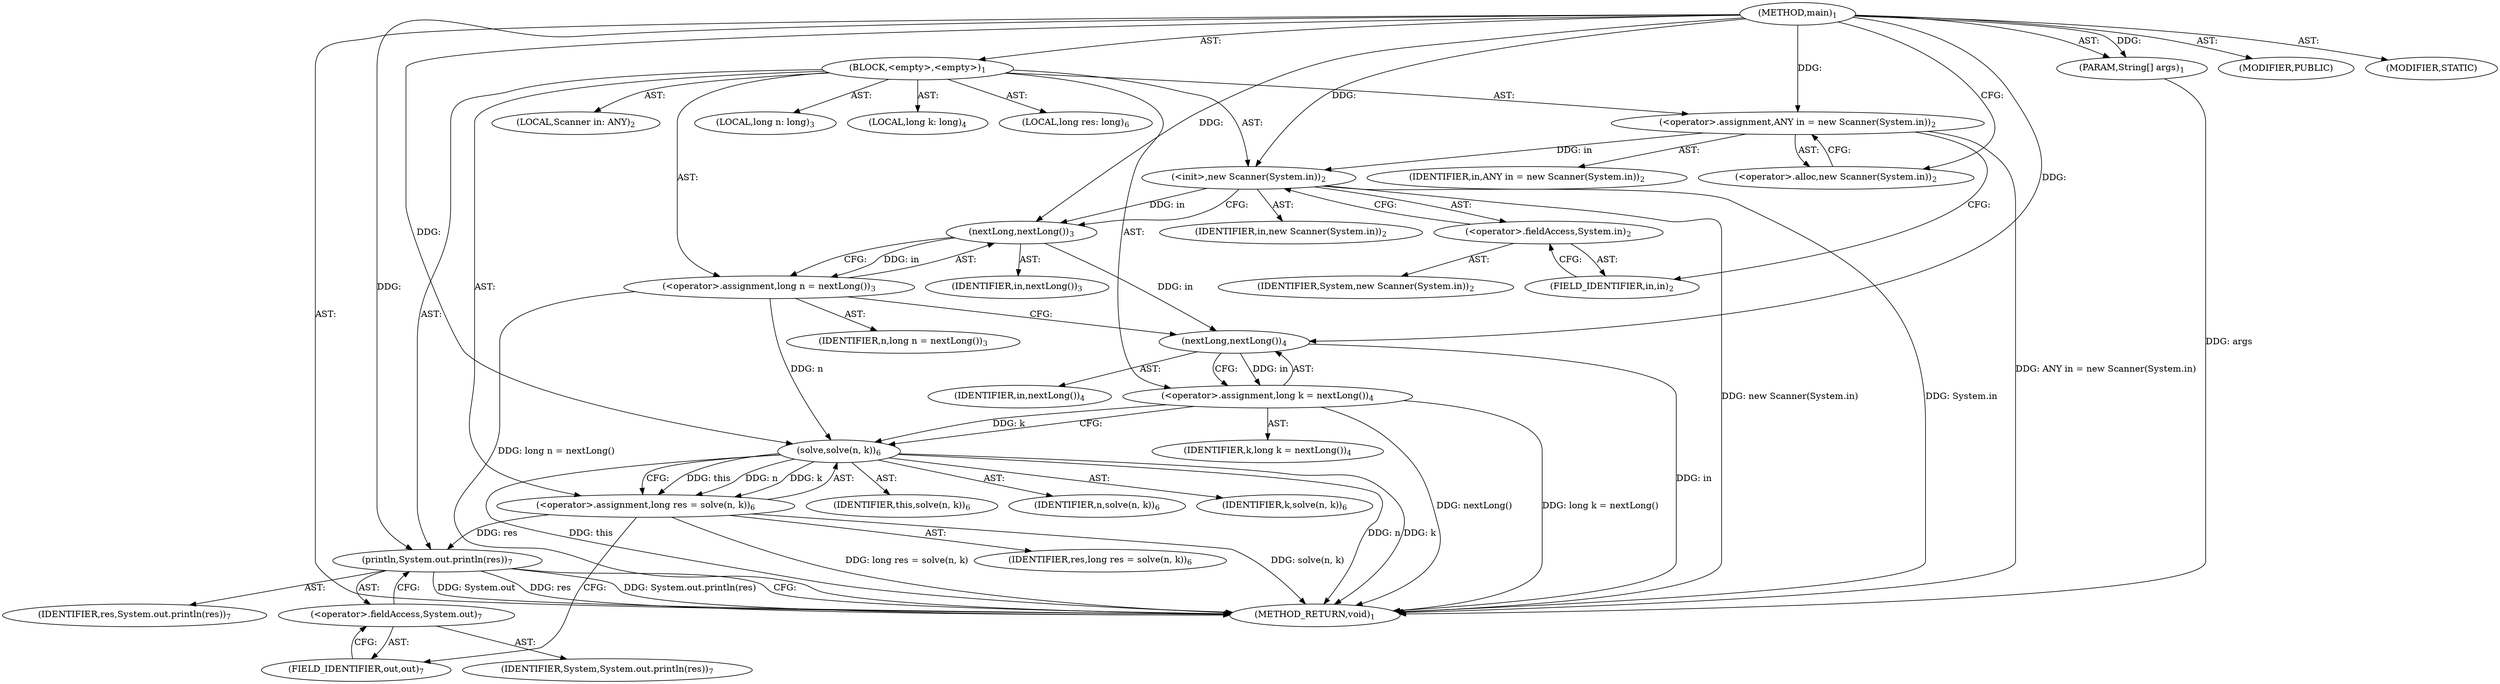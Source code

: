 digraph "main" {  
"19" [label = <(METHOD,main)<SUB>1</SUB>> ]
"20" [label = <(PARAM,String[] args)<SUB>1</SUB>> ]
"21" [label = <(BLOCK,&lt;empty&gt;,&lt;empty&gt;)<SUB>1</SUB>> ]
"4" [label = <(LOCAL,Scanner in: ANY)<SUB>2</SUB>> ]
"22" [label = <(&lt;operator&gt;.assignment,ANY in = new Scanner(System.in))<SUB>2</SUB>> ]
"23" [label = <(IDENTIFIER,in,ANY in = new Scanner(System.in))<SUB>2</SUB>> ]
"24" [label = <(&lt;operator&gt;.alloc,new Scanner(System.in))<SUB>2</SUB>> ]
"25" [label = <(&lt;init&gt;,new Scanner(System.in))<SUB>2</SUB>> ]
"3" [label = <(IDENTIFIER,in,new Scanner(System.in))<SUB>2</SUB>> ]
"26" [label = <(&lt;operator&gt;.fieldAccess,System.in)<SUB>2</SUB>> ]
"27" [label = <(IDENTIFIER,System,new Scanner(System.in))<SUB>2</SUB>> ]
"28" [label = <(FIELD_IDENTIFIER,in,in)<SUB>2</SUB>> ]
"29" [label = <(LOCAL,long n: long)<SUB>3</SUB>> ]
"30" [label = <(&lt;operator&gt;.assignment,long n = nextLong())<SUB>3</SUB>> ]
"31" [label = <(IDENTIFIER,n,long n = nextLong())<SUB>3</SUB>> ]
"32" [label = <(nextLong,nextLong())<SUB>3</SUB>> ]
"33" [label = <(IDENTIFIER,in,nextLong())<SUB>3</SUB>> ]
"34" [label = <(LOCAL,long k: long)<SUB>4</SUB>> ]
"35" [label = <(&lt;operator&gt;.assignment,long k = nextLong())<SUB>4</SUB>> ]
"36" [label = <(IDENTIFIER,k,long k = nextLong())<SUB>4</SUB>> ]
"37" [label = <(nextLong,nextLong())<SUB>4</SUB>> ]
"38" [label = <(IDENTIFIER,in,nextLong())<SUB>4</SUB>> ]
"39" [label = <(LOCAL,long res: long)<SUB>6</SUB>> ]
"40" [label = <(&lt;operator&gt;.assignment,long res = solve(n, k))<SUB>6</SUB>> ]
"41" [label = <(IDENTIFIER,res,long res = solve(n, k))<SUB>6</SUB>> ]
"42" [label = <(solve,solve(n, k))<SUB>6</SUB>> ]
"43" [label = <(IDENTIFIER,this,solve(n, k))<SUB>6</SUB>> ]
"44" [label = <(IDENTIFIER,n,solve(n, k))<SUB>6</SUB>> ]
"45" [label = <(IDENTIFIER,k,solve(n, k))<SUB>6</SUB>> ]
"46" [label = <(println,System.out.println(res))<SUB>7</SUB>> ]
"47" [label = <(&lt;operator&gt;.fieldAccess,System.out)<SUB>7</SUB>> ]
"48" [label = <(IDENTIFIER,System,System.out.println(res))<SUB>7</SUB>> ]
"49" [label = <(FIELD_IDENTIFIER,out,out)<SUB>7</SUB>> ]
"50" [label = <(IDENTIFIER,res,System.out.println(res))<SUB>7</SUB>> ]
"51" [label = <(MODIFIER,PUBLIC)> ]
"52" [label = <(MODIFIER,STATIC)> ]
"53" [label = <(METHOD_RETURN,void)<SUB>1</SUB>> ]
  "19" -> "20"  [ label = "AST: "] 
  "19" -> "21"  [ label = "AST: "] 
  "19" -> "51"  [ label = "AST: "] 
  "19" -> "52"  [ label = "AST: "] 
  "19" -> "53"  [ label = "AST: "] 
  "21" -> "4"  [ label = "AST: "] 
  "21" -> "22"  [ label = "AST: "] 
  "21" -> "25"  [ label = "AST: "] 
  "21" -> "29"  [ label = "AST: "] 
  "21" -> "30"  [ label = "AST: "] 
  "21" -> "34"  [ label = "AST: "] 
  "21" -> "35"  [ label = "AST: "] 
  "21" -> "39"  [ label = "AST: "] 
  "21" -> "40"  [ label = "AST: "] 
  "21" -> "46"  [ label = "AST: "] 
  "22" -> "23"  [ label = "AST: "] 
  "22" -> "24"  [ label = "AST: "] 
  "25" -> "3"  [ label = "AST: "] 
  "25" -> "26"  [ label = "AST: "] 
  "26" -> "27"  [ label = "AST: "] 
  "26" -> "28"  [ label = "AST: "] 
  "30" -> "31"  [ label = "AST: "] 
  "30" -> "32"  [ label = "AST: "] 
  "32" -> "33"  [ label = "AST: "] 
  "35" -> "36"  [ label = "AST: "] 
  "35" -> "37"  [ label = "AST: "] 
  "37" -> "38"  [ label = "AST: "] 
  "40" -> "41"  [ label = "AST: "] 
  "40" -> "42"  [ label = "AST: "] 
  "42" -> "43"  [ label = "AST: "] 
  "42" -> "44"  [ label = "AST: "] 
  "42" -> "45"  [ label = "AST: "] 
  "46" -> "47"  [ label = "AST: "] 
  "46" -> "50"  [ label = "AST: "] 
  "47" -> "48"  [ label = "AST: "] 
  "47" -> "49"  [ label = "AST: "] 
  "22" -> "28"  [ label = "CFG: "] 
  "25" -> "32"  [ label = "CFG: "] 
  "30" -> "37"  [ label = "CFG: "] 
  "35" -> "42"  [ label = "CFG: "] 
  "40" -> "49"  [ label = "CFG: "] 
  "46" -> "53"  [ label = "CFG: "] 
  "24" -> "22"  [ label = "CFG: "] 
  "26" -> "25"  [ label = "CFG: "] 
  "32" -> "30"  [ label = "CFG: "] 
  "37" -> "35"  [ label = "CFG: "] 
  "42" -> "40"  [ label = "CFG: "] 
  "47" -> "46"  [ label = "CFG: "] 
  "28" -> "26"  [ label = "CFG: "] 
  "49" -> "47"  [ label = "CFG: "] 
  "19" -> "24"  [ label = "CFG: "] 
  "20" -> "53"  [ label = "DDG: args"] 
  "22" -> "53"  [ label = "DDG: ANY in = new Scanner(System.in)"] 
  "25" -> "53"  [ label = "DDG: System.in"] 
  "25" -> "53"  [ label = "DDG: new Scanner(System.in)"] 
  "30" -> "53"  [ label = "DDG: long n = nextLong()"] 
  "37" -> "53"  [ label = "DDG: in"] 
  "35" -> "53"  [ label = "DDG: nextLong()"] 
  "35" -> "53"  [ label = "DDG: long k = nextLong()"] 
  "42" -> "53"  [ label = "DDG: n"] 
  "42" -> "53"  [ label = "DDG: k"] 
  "40" -> "53"  [ label = "DDG: solve(n, k)"] 
  "40" -> "53"  [ label = "DDG: long res = solve(n, k)"] 
  "46" -> "53"  [ label = "DDG: System.out"] 
  "46" -> "53"  [ label = "DDG: res"] 
  "46" -> "53"  [ label = "DDG: System.out.println(res)"] 
  "42" -> "53"  [ label = "DDG: this"] 
  "19" -> "20"  [ label = "DDG: "] 
  "19" -> "22"  [ label = "DDG: "] 
  "32" -> "30"  [ label = "DDG: in"] 
  "37" -> "35"  [ label = "DDG: in"] 
  "42" -> "40"  [ label = "DDG: this"] 
  "42" -> "40"  [ label = "DDG: n"] 
  "42" -> "40"  [ label = "DDG: k"] 
  "22" -> "25"  [ label = "DDG: in"] 
  "19" -> "25"  [ label = "DDG: "] 
  "40" -> "46"  [ label = "DDG: res"] 
  "19" -> "46"  [ label = "DDG: "] 
  "25" -> "32"  [ label = "DDG: in"] 
  "19" -> "32"  [ label = "DDG: "] 
  "32" -> "37"  [ label = "DDG: in"] 
  "19" -> "37"  [ label = "DDG: "] 
  "19" -> "42"  [ label = "DDG: "] 
  "30" -> "42"  [ label = "DDG: n"] 
  "35" -> "42"  [ label = "DDG: k"] 
}
